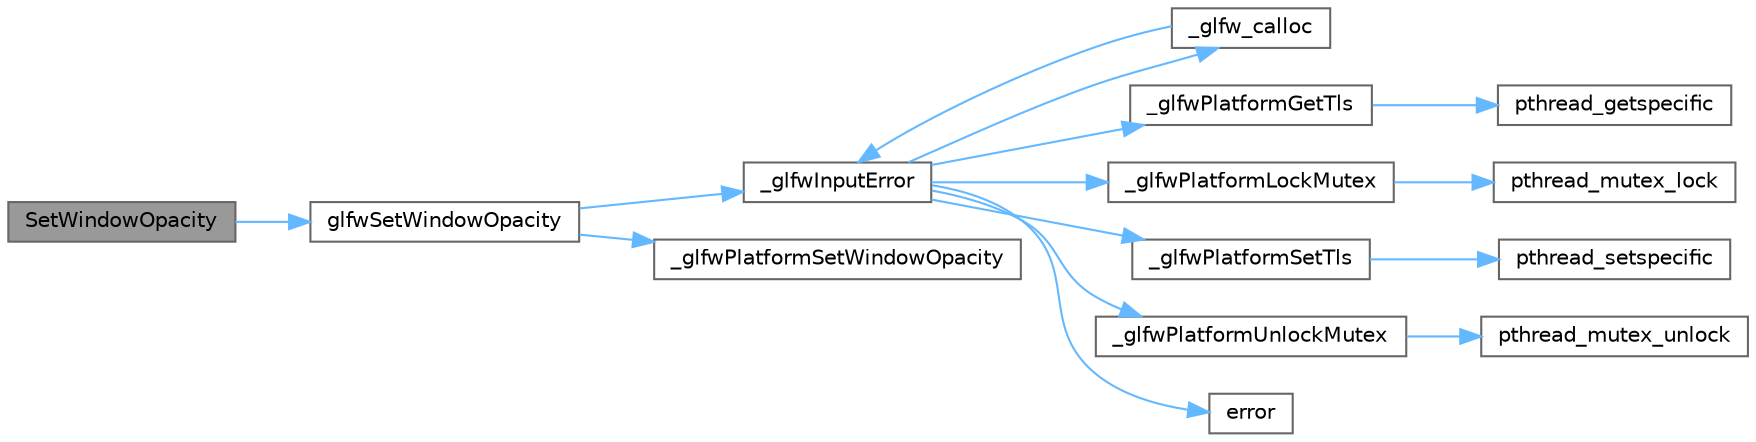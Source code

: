 digraph "SetWindowOpacity"
{
 // LATEX_PDF_SIZE
  bgcolor="transparent";
  edge [fontname=Helvetica,fontsize=10,labelfontname=Helvetica,labelfontsize=10];
  node [fontname=Helvetica,fontsize=10,shape=box,height=0.2,width=0.4];
  rankdir="LR";
  Node1 [id="Node000001",label="SetWindowOpacity",height=0.2,width=0.4,color="gray40", fillcolor="grey60", style="filled", fontcolor="black",tooltip=" "];
  Node1 -> Node2 [id="edge29_Node000001_Node000002",color="steelblue1",style="solid",tooltip=" "];
  Node2 [id="Node000002",label="glfwSetWindowOpacity",height=0.2,width=0.4,color="grey40", fillcolor="white", style="filled",URL="$group__window.html#ga62a784fe328f227727cbcd0d07480ff3",tooltip="Sets the opacity of the whole window."];
  Node2 -> Node3 [id="edge30_Node000002_Node000003",color="steelblue1",style="solid",tooltip=" "];
  Node3 [id="Node000003",label="_glfwInputError",height=0.2,width=0.4,color="grey40", fillcolor="white", style="filled",URL="$_classes_2lib_2external_2glfw_2src_2init_8c.html#a3287b282ec57a4a89127ae51f49f10f5",tooltip=" "];
  Node3 -> Node4 [id="edge31_Node000003_Node000004",color="steelblue1",style="solid",tooltip=" "];
  Node4 [id="Node000004",label="_glfw_calloc",height=0.2,width=0.4,color="grey40", fillcolor="white", style="filled",URL="$_classes_2lib_2external_2glfw_2src_2init_8c.html#a88a6e01ef5c1245a6d2a5e62b02e5678",tooltip=" "];
  Node4 -> Node3 [id="edge32_Node000004_Node000003",color="steelblue1",style="solid",tooltip=" "];
  Node3 -> Node5 [id="edge33_Node000003_Node000005",color="steelblue1",style="solid",tooltip=" "];
  Node5 [id="Node000005",label="_glfwPlatformGetTls",height=0.2,width=0.4,color="grey40", fillcolor="white", style="filled",URL="$_old_2_classes_2lib_2raylib_2src_2external_2glfw_2src_2win32__thread_8c.html#a7d2f6e8ecd2e06f2e86d9446d642bd00",tooltip=" "];
  Node5 -> Node6 [id="edge34_Node000005_Node000006",color="steelblue1",style="solid",tooltip=" "];
  Node6 [id="Node000006",label="pthread_getspecific",height=0.2,width=0.4,color="grey40", fillcolor="white", style="filled",URL="$_classes_2lib_2pthread_8h.html#a118837985ccd3a829c518928ec32c1ac",tooltip=" "];
  Node3 -> Node7 [id="edge35_Node000003_Node000007",color="steelblue1",style="solid",tooltip=" "];
  Node7 [id="Node000007",label="_glfwPlatformLockMutex",height=0.2,width=0.4,color="grey40", fillcolor="white", style="filled",URL="$_old_2_classes_2lib_2raylib_2src_2external_2glfw_2src_2win32__thread_8c.html#a2677e4d211fbe9b2dc96d16e91c98930",tooltip=" "];
  Node7 -> Node8 [id="edge36_Node000007_Node000008",color="steelblue1",style="solid",tooltip=" "];
  Node8 [id="Node000008",label="pthread_mutex_lock",height=0.2,width=0.4,color="grey40", fillcolor="white", style="filled",URL="$_classes_2lib_2pthread_8h.html#a4ca880f3d1afbb33cea07c60934cc49a",tooltip=" "];
  Node3 -> Node9 [id="edge37_Node000003_Node000009",color="steelblue1",style="solid",tooltip=" "];
  Node9 [id="Node000009",label="_glfwPlatformSetTls",height=0.2,width=0.4,color="grey40", fillcolor="white", style="filled",URL="$_old_2_classes_2lib_2raylib_2src_2external_2glfw_2src_2win32__thread_8c.html#a302f48b6d4dba6b3579449d8a43cfae7",tooltip=" "];
  Node9 -> Node10 [id="edge38_Node000009_Node000010",color="steelblue1",style="solid",tooltip=" "];
  Node10 [id="Node000010",label="pthread_setspecific",height=0.2,width=0.4,color="grey40", fillcolor="white", style="filled",URL="$_classes_2lib_2pthread_8h.html#a828266e605ec695f7a5b3096b486e70e",tooltip=" "];
  Node3 -> Node11 [id="edge39_Node000003_Node000011",color="steelblue1",style="solid",tooltip=" "];
  Node11 [id="Node000011",label="_glfwPlatformUnlockMutex",height=0.2,width=0.4,color="grey40", fillcolor="white", style="filled",URL="$_old_2_classes_2lib_2raylib_2src_2external_2glfw_2src_2win32__thread_8c.html#a8b7744446237b1c292ba8a0b9d5e7f90",tooltip=" "];
  Node11 -> Node12 [id="edge40_Node000011_Node000012",color="steelblue1",style="solid",tooltip=" "];
  Node12 [id="Node000012",label="pthread_mutex_unlock",height=0.2,width=0.4,color="grey40", fillcolor="white", style="filled",URL="$_classes_2lib_2pthread_8h.html#a7e057138b5fb17da713695ebb25732e1",tooltip=" "];
  Node3 -> Node13 [id="edge41_Node000003_Node000013",color="steelblue1",style="solid",tooltip=" "];
  Node13 [id="Node000013",label="error",height=0.2,width=0.4,color="grey40", fillcolor="white", style="filled",URL="$_classes_2lib_2glm_2test_2core_2core__func__integer__bit__count_8cpp.html#ab34dedbf30a51859090cbab92fa60edb",tooltip=" "];
  Node2 -> Node14 [id="edge42_Node000002_Node000014",color="steelblue1",style="solid",tooltip=" "];
  Node14 [id="Node000014",label="_glfwPlatformSetWindowOpacity",height=0.2,width=0.4,color="grey40", fillcolor="white", style="filled",URL="$_classes_2lib_2raylib_2src_2external_2glfw_2src_2cocoa__window_8m.html#a6f248b53333475beaa9ca8bd05addc46",tooltip=" "];
}
